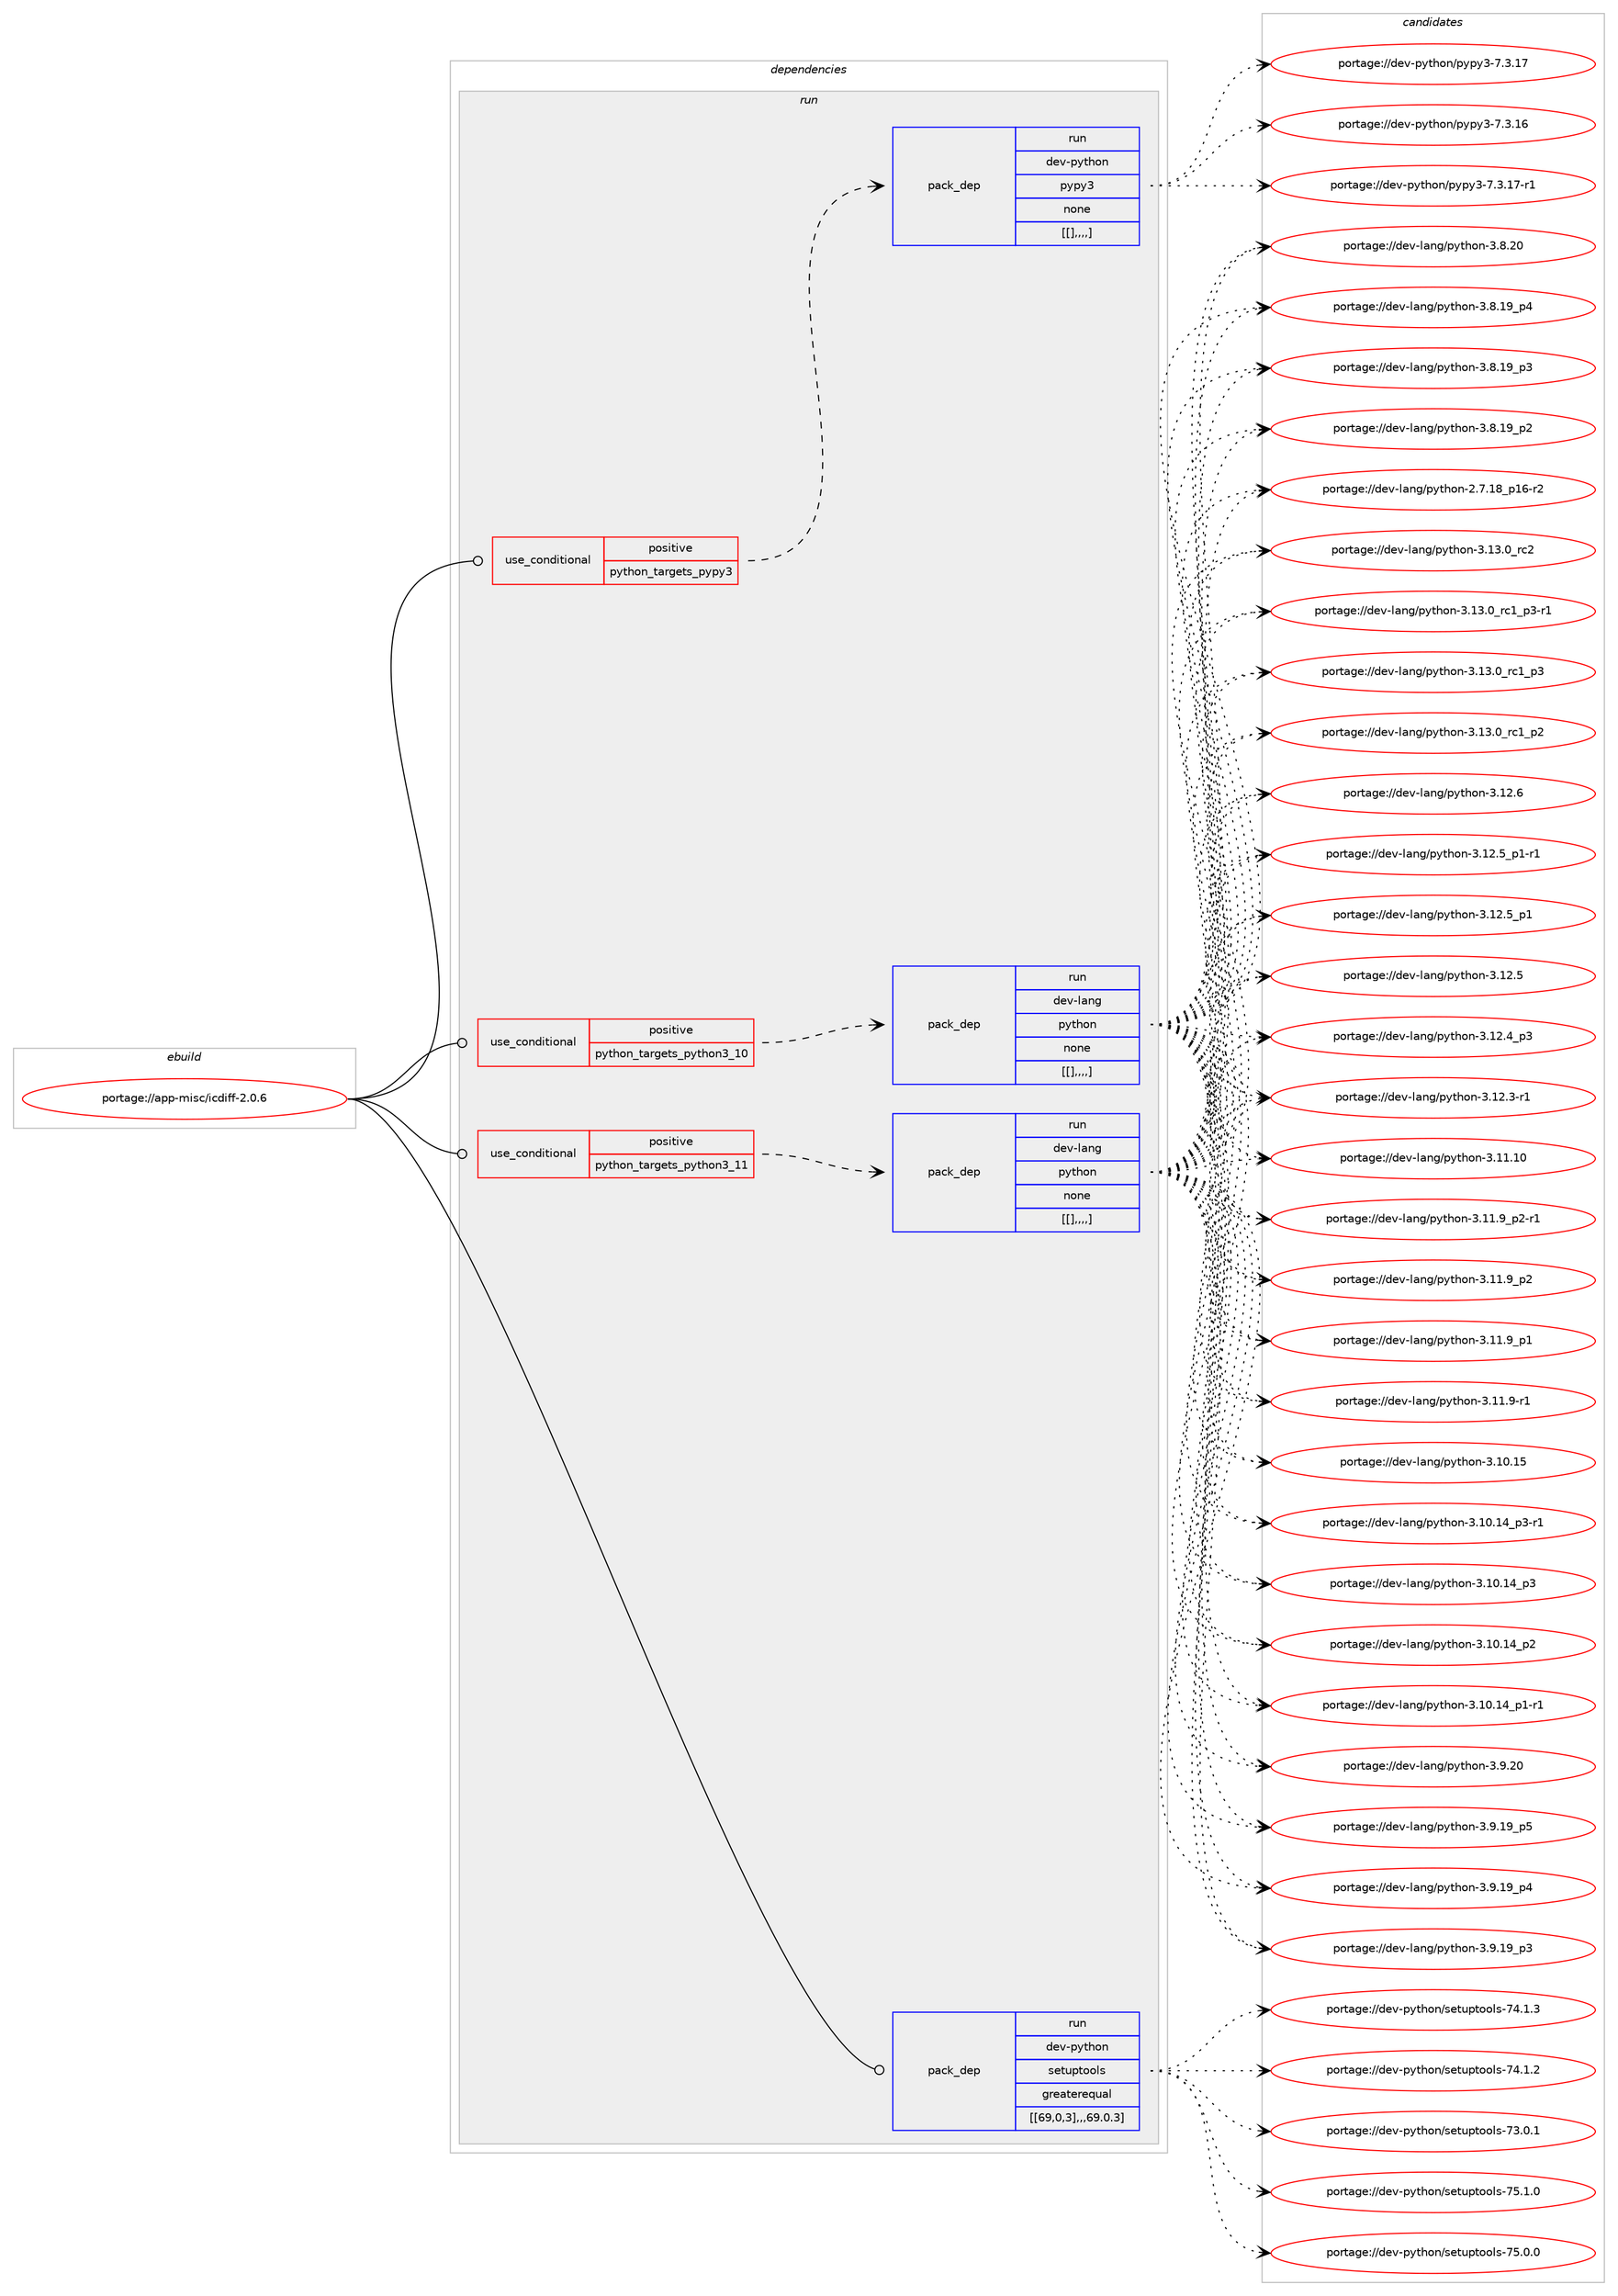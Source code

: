 digraph prolog {

# *************
# Graph options
# *************

newrank=true;
concentrate=true;
compound=true;
graph [rankdir=LR,fontname=Helvetica,fontsize=10,ranksep=1.5];#, ranksep=2.5, nodesep=0.2];
edge  [arrowhead=vee];
node  [fontname=Helvetica,fontsize=10];

# **********
# The ebuild
# **********

subgraph cluster_leftcol {
color=gray;
label=<<i>ebuild</i>>;
id [label="portage://app-misc/icdiff-2.0.6", color=red, width=4, href="../app-misc/icdiff-2.0.6.svg"];
}

# ****************
# The dependencies
# ****************

subgraph cluster_midcol {
color=gray;
label=<<i>dependencies</i>>;
subgraph cluster_compile {
fillcolor="#eeeeee";
style=filled;
label=<<i>compile</i>>;
}
subgraph cluster_compileandrun {
fillcolor="#eeeeee";
style=filled;
label=<<i>compile and run</i>>;
}
subgraph cluster_run {
fillcolor="#eeeeee";
style=filled;
label=<<i>run</i>>;
subgraph cond12250 {
dependency42126 [label=<<TABLE BORDER="0" CELLBORDER="1" CELLSPACING="0" CELLPADDING="4"><TR><TD ROWSPAN="3" CELLPADDING="10">use_conditional</TD></TR><TR><TD>positive</TD></TR><TR><TD>python_targets_pypy3</TD></TR></TABLE>>, shape=none, color=red];
subgraph pack29483 {
dependency42127 [label=<<TABLE BORDER="0" CELLBORDER="1" CELLSPACING="0" CELLPADDING="4" WIDTH="220"><TR><TD ROWSPAN="6" CELLPADDING="30">pack_dep</TD></TR><TR><TD WIDTH="110">run</TD></TR><TR><TD>dev-python</TD></TR><TR><TD>pypy3</TD></TR><TR><TD>none</TD></TR><TR><TD>[[],,,,]</TD></TR></TABLE>>, shape=none, color=blue];
}
dependency42126:e -> dependency42127:w [weight=20,style="dashed",arrowhead="vee"];
}
id:e -> dependency42126:w [weight=20,style="solid",arrowhead="odot"];
subgraph cond12251 {
dependency42128 [label=<<TABLE BORDER="0" CELLBORDER="1" CELLSPACING="0" CELLPADDING="4"><TR><TD ROWSPAN="3" CELLPADDING="10">use_conditional</TD></TR><TR><TD>positive</TD></TR><TR><TD>python_targets_python3_10</TD></TR></TABLE>>, shape=none, color=red];
subgraph pack29484 {
dependency42129 [label=<<TABLE BORDER="0" CELLBORDER="1" CELLSPACING="0" CELLPADDING="4" WIDTH="220"><TR><TD ROWSPAN="6" CELLPADDING="30">pack_dep</TD></TR><TR><TD WIDTH="110">run</TD></TR><TR><TD>dev-lang</TD></TR><TR><TD>python</TD></TR><TR><TD>none</TD></TR><TR><TD>[[],,,,]</TD></TR></TABLE>>, shape=none, color=blue];
}
dependency42128:e -> dependency42129:w [weight=20,style="dashed",arrowhead="vee"];
}
id:e -> dependency42128:w [weight=20,style="solid",arrowhead="odot"];
subgraph cond12252 {
dependency42130 [label=<<TABLE BORDER="0" CELLBORDER="1" CELLSPACING="0" CELLPADDING="4"><TR><TD ROWSPAN="3" CELLPADDING="10">use_conditional</TD></TR><TR><TD>positive</TD></TR><TR><TD>python_targets_python3_11</TD></TR></TABLE>>, shape=none, color=red];
subgraph pack29485 {
dependency42131 [label=<<TABLE BORDER="0" CELLBORDER="1" CELLSPACING="0" CELLPADDING="4" WIDTH="220"><TR><TD ROWSPAN="6" CELLPADDING="30">pack_dep</TD></TR><TR><TD WIDTH="110">run</TD></TR><TR><TD>dev-lang</TD></TR><TR><TD>python</TD></TR><TR><TD>none</TD></TR><TR><TD>[[],,,,]</TD></TR></TABLE>>, shape=none, color=blue];
}
dependency42130:e -> dependency42131:w [weight=20,style="dashed",arrowhead="vee"];
}
id:e -> dependency42130:w [weight=20,style="solid",arrowhead="odot"];
subgraph pack29486 {
dependency42132 [label=<<TABLE BORDER="0" CELLBORDER="1" CELLSPACING="0" CELLPADDING="4" WIDTH="220"><TR><TD ROWSPAN="6" CELLPADDING="30">pack_dep</TD></TR><TR><TD WIDTH="110">run</TD></TR><TR><TD>dev-python</TD></TR><TR><TD>setuptools</TD></TR><TR><TD>greaterequal</TD></TR><TR><TD>[[69,0,3],,,69.0.3]</TD></TR></TABLE>>, shape=none, color=blue];
}
id:e -> dependency42132:w [weight=20,style="solid",arrowhead="odot"];
}
}

# **************
# The candidates
# **************

subgraph cluster_choices {
rank=same;
color=gray;
label=<<i>candidates</i>>;

subgraph choice29483 {
color=black;
nodesep=1;
choice100101118451121211161041111104711212111212151455546514649554511449 [label="portage://dev-python/pypy3-7.3.17-r1", color=red, width=4,href="../dev-python/pypy3-7.3.17-r1.svg"];
choice10010111845112121116104111110471121211121215145554651464955 [label="portage://dev-python/pypy3-7.3.17", color=red, width=4,href="../dev-python/pypy3-7.3.17.svg"];
choice10010111845112121116104111110471121211121215145554651464954 [label="portage://dev-python/pypy3-7.3.16", color=red, width=4,href="../dev-python/pypy3-7.3.16.svg"];
dependency42127:e -> choice100101118451121211161041111104711212111212151455546514649554511449:w [style=dotted,weight="100"];
dependency42127:e -> choice10010111845112121116104111110471121211121215145554651464955:w [style=dotted,weight="100"];
dependency42127:e -> choice10010111845112121116104111110471121211121215145554651464954:w [style=dotted,weight="100"];
}
subgraph choice29484 {
color=black;
nodesep=1;
choice10010111845108971101034711212111610411111045514649514648951149950 [label="portage://dev-lang/python-3.13.0_rc2", color=red, width=4,href="../dev-lang/python-3.13.0_rc2.svg"];
choice1001011184510897110103471121211161041111104551464951464895114994995112514511449 [label="portage://dev-lang/python-3.13.0_rc1_p3-r1", color=red, width=4,href="../dev-lang/python-3.13.0_rc1_p3-r1.svg"];
choice100101118451089711010347112121116104111110455146495146489511499499511251 [label="portage://dev-lang/python-3.13.0_rc1_p3", color=red, width=4,href="../dev-lang/python-3.13.0_rc1_p3.svg"];
choice100101118451089711010347112121116104111110455146495146489511499499511250 [label="portage://dev-lang/python-3.13.0_rc1_p2", color=red, width=4,href="../dev-lang/python-3.13.0_rc1_p2.svg"];
choice10010111845108971101034711212111610411111045514649504654 [label="portage://dev-lang/python-3.12.6", color=red, width=4,href="../dev-lang/python-3.12.6.svg"];
choice1001011184510897110103471121211161041111104551464950465395112494511449 [label="portage://dev-lang/python-3.12.5_p1-r1", color=red, width=4,href="../dev-lang/python-3.12.5_p1-r1.svg"];
choice100101118451089711010347112121116104111110455146495046539511249 [label="portage://dev-lang/python-3.12.5_p1", color=red, width=4,href="../dev-lang/python-3.12.5_p1.svg"];
choice10010111845108971101034711212111610411111045514649504653 [label="portage://dev-lang/python-3.12.5", color=red, width=4,href="../dev-lang/python-3.12.5.svg"];
choice100101118451089711010347112121116104111110455146495046529511251 [label="portage://dev-lang/python-3.12.4_p3", color=red, width=4,href="../dev-lang/python-3.12.4_p3.svg"];
choice100101118451089711010347112121116104111110455146495046514511449 [label="portage://dev-lang/python-3.12.3-r1", color=red, width=4,href="../dev-lang/python-3.12.3-r1.svg"];
choice1001011184510897110103471121211161041111104551464949464948 [label="portage://dev-lang/python-3.11.10", color=red, width=4,href="../dev-lang/python-3.11.10.svg"];
choice1001011184510897110103471121211161041111104551464949465795112504511449 [label="portage://dev-lang/python-3.11.9_p2-r1", color=red, width=4,href="../dev-lang/python-3.11.9_p2-r1.svg"];
choice100101118451089711010347112121116104111110455146494946579511250 [label="portage://dev-lang/python-3.11.9_p2", color=red, width=4,href="../dev-lang/python-3.11.9_p2.svg"];
choice100101118451089711010347112121116104111110455146494946579511249 [label="portage://dev-lang/python-3.11.9_p1", color=red, width=4,href="../dev-lang/python-3.11.9_p1.svg"];
choice100101118451089711010347112121116104111110455146494946574511449 [label="portage://dev-lang/python-3.11.9-r1", color=red, width=4,href="../dev-lang/python-3.11.9-r1.svg"];
choice1001011184510897110103471121211161041111104551464948464953 [label="portage://dev-lang/python-3.10.15", color=red, width=4,href="../dev-lang/python-3.10.15.svg"];
choice100101118451089711010347112121116104111110455146494846495295112514511449 [label="portage://dev-lang/python-3.10.14_p3-r1", color=red, width=4,href="../dev-lang/python-3.10.14_p3-r1.svg"];
choice10010111845108971101034711212111610411111045514649484649529511251 [label="portage://dev-lang/python-3.10.14_p3", color=red, width=4,href="../dev-lang/python-3.10.14_p3.svg"];
choice10010111845108971101034711212111610411111045514649484649529511250 [label="portage://dev-lang/python-3.10.14_p2", color=red, width=4,href="../dev-lang/python-3.10.14_p2.svg"];
choice100101118451089711010347112121116104111110455146494846495295112494511449 [label="portage://dev-lang/python-3.10.14_p1-r1", color=red, width=4,href="../dev-lang/python-3.10.14_p1-r1.svg"];
choice10010111845108971101034711212111610411111045514657465048 [label="portage://dev-lang/python-3.9.20", color=red, width=4,href="../dev-lang/python-3.9.20.svg"];
choice100101118451089711010347112121116104111110455146574649579511253 [label="portage://dev-lang/python-3.9.19_p5", color=red, width=4,href="../dev-lang/python-3.9.19_p5.svg"];
choice100101118451089711010347112121116104111110455146574649579511252 [label="portage://dev-lang/python-3.9.19_p4", color=red, width=4,href="../dev-lang/python-3.9.19_p4.svg"];
choice100101118451089711010347112121116104111110455146574649579511251 [label="portage://dev-lang/python-3.9.19_p3", color=red, width=4,href="../dev-lang/python-3.9.19_p3.svg"];
choice10010111845108971101034711212111610411111045514656465048 [label="portage://dev-lang/python-3.8.20", color=red, width=4,href="../dev-lang/python-3.8.20.svg"];
choice100101118451089711010347112121116104111110455146564649579511252 [label="portage://dev-lang/python-3.8.19_p4", color=red, width=4,href="../dev-lang/python-3.8.19_p4.svg"];
choice100101118451089711010347112121116104111110455146564649579511251 [label="portage://dev-lang/python-3.8.19_p3", color=red, width=4,href="../dev-lang/python-3.8.19_p3.svg"];
choice100101118451089711010347112121116104111110455146564649579511250 [label="portage://dev-lang/python-3.8.19_p2", color=red, width=4,href="../dev-lang/python-3.8.19_p2.svg"];
choice100101118451089711010347112121116104111110455046554649569511249544511450 [label="portage://dev-lang/python-2.7.18_p16-r2", color=red, width=4,href="../dev-lang/python-2.7.18_p16-r2.svg"];
dependency42129:e -> choice10010111845108971101034711212111610411111045514649514648951149950:w [style=dotted,weight="100"];
dependency42129:e -> choice1001011184510897110103471121211161041111104551464951464895114994995112514511449:w [style=dotted,weight="100"];
dependency42129:e -> choice100101118451089711010347112121116104111110455146495146489511499499511251:w [style=dotted,weight="100"];
dependency42129:e -> choice100101118451089711010347112121116104111110455146495146489511499499511250:w [style=dotted,weight="100"];
dependency42129:e -> choice10010111845108971101034711212111610411111045514649504654:w [style=dotted,weight="100"];
dependency42129:e -> choice1001011184510897110103471121211161041111104551464950465395112494511449:w [style=dotted,weight="100"];
dependency42129:e -> choice100101118451089711010347112121116104111110455146495046539511249:w [style=dotted,weight="100"];
dependency42129:e -> choice10010111845108971101034711212111610411111045514649504653:w [style=dotted,weight="100"];
dependency42129:e -> choice100101118451089711010347112121116104111110455146495046529511251:w [style=dotted,weight="100"];
dependency42129:e -> choice100101118451089711010347112121116104111110455146495046514511449:w [style=dotted,weight="100"];
dependency42129:e -> choice1001011184510897110103471121211161041111104551464949464948:w [style=dotted,weight="100"];
dependency42129:e -> choice1001011184510897110103471121211161041111104551464949465795112504511449:w [style=dotted,weight="100"];
dependency42129:e -> choice100101118451089711010347112121116104111110455146494946579511250:w [style=dotted,weight="100"];
dependency42129:e -> choice100101118451089711010347112121116104111110455146494946579511249:w [style=dotted,weight="100"];
dependency42129:e -> choice100101118451089711010347112121116104111110455146494946574511449:w [style=dotted,weight="100"];
dependency42129:e -> choice1001011184510897110103471121211161041111104551464948464953:w [style=dotted,weight="100"];
dependency42129:e -> choice100101118451089711010347112121116104111110455146494846495295112514511449:w [style=dotted,weight="100"];
dependency42129:e -> choice10010111845108971101034711212111610411111045514649484649529511251:w [style=dotted,weight="100"];
dependency42129:e -> choice10010111845108971101034711212111610411111045514649484649529511250:w [style=dotted,weight="100"];
dependency42129:e -> choice100101118451089711010347112121116104111110455146494846495295112494511449:w [style=dotted,weight="100"];
dependency42129:e -> choice10010111845108971101034711212111610411111045514657465048:w [style=dotted,weight="100"];
dependency42129:e -> choice100101118451089711010347112121116104111110455146574649579511253:w [style=dotted,weight="100"];
dependency42129:e -> choice100101118451089711010347112121116104111110455146574649579511252:w [style=dotted,weight="100"];
dependency42129:e -> choice100101118451089711010347112121116104111110455146574649579511251:w [style=dotted,weight="100"];
dependency42129:e -> choice10010111845108971101034711212111610411111045514656465048:w [style=dotted,weight="100"];
dependency42129:e -> choice100101118451089711010347112121116104111110455146564649579511252:w [style=dotted,weight="100"];
dependency42129:e -> choice100101118451089711010347112121116104111110455146564649579511251:w [style=dotted,weight="100"];
dependency42129:e -> choice100101118451089711010347112121116104111110455146564649579511250:w [style=dotted,weight="100"];
dependency42129:e -> choice100101118451089711010347112121116104111110455046554649569511249544511450:w [style=dotted,weight="100"];
}
subgraph choice29485 {
color=black;
nodesep=1;
choice10010111845108971101034711212111610411111045514649514648951149950 [label="portage://dev-lang/python-3.13.0_rc2", color=red, width=4,href="../dev-lang/python-3.13.0_rc2.svg"];
choice1001011184510897110103471121211161041111104551464951464895114994995112514511449 [label="portage://dev-lang/python-3.13.0_rc1_p3-r1", color=red, width=4,href="../dev-lang/python-3.13.0_rc1_p3-r1.svg"];
choice100101118451089711010347112121116104111110455146495146489511499499511251 [label="portage://dev-lang/python-3.13.0_rc1_p3", color=red, width=4,href="../dev-lang/python-3.13.0_rc1_p3.svg"];
choice100101118451089711010347112121116104111110455146495146489511499499511250 [label="portage://dev-lang/python-3.13.0_rc1_p2", color=red, width=4,href="../dev-lang/python-3.13.0_rc1_p2.svg"];
choice10010111845108971101034711212111610411111045514649504654 [label="portage://dev-lang/python-3.12.6", color=red, width=4,href="../dev-lang/python-3.12.6.svg"];
choice1001011184510897110103471121211161041111104551464950465395112494511449 [label="portage://dev-lang/python-3.12.5_p1-r1", color=red, width=4,href="../dev-lang/python-3.12.5_p1-r1.svg"];
choice100101118451089711010347112121116104111110455146495046539511249 [label="portage://dev-lang/python-3.12.5_p1", color=red, width=4,href="../dev-lang/python-3.12.5_p1.svg"];
choice10010111845108971101034711212111610411111045514649504653 [label="portage://dev-lang/python-3.12.5", color=red, width=4,href="../dev-lang/python-3.12.5.svg"];
choice100101118451089711010347112121116104111110455146495046529511251 [label="portage://dev-lang/python-3.12.4_p3", color=red, width=4,href="../dev-lang/python-3.12.4_p3.svg"];
choice100101118451089711010347112121116104111110455146495046514511449 [label="portage://dev-lang/python-3.12.3-r1", color=red, width=4,href="../dev-lang/python-3.12.3-r1.svg"];
choice1001011184510897110103471121211161041111104551464949464948 [label="portage://dev-lang/python-3.11.10", color=red, width=4,href="../dev-lang/python-3.11.10.svg"];
choice1001011184510897110103471121211161041111104551464949465795112504511449 [label="portage://dev-lang/python-3.11.9_p2-r1", color=red, width=4,href="../dev-lang/python-3.11.9_p2-r1.svg"];
choice100101118451089711010347112121116104111110455146494946579511250 [label="portage://dev-lang/python-3.11.9_p2", color=red, width=4,href="../dev-lang/python-3.11.9_p2.svg"];
choice100101118451089711010347112121116104111110455146494946579511249 [label="portage://dev-lang/python-3.11.9_p1", color=red, width=4,href="../dev-lang/python-3.11.9_p1.svg"];
choice100101118451089711010347112121116104111110455146494946574511449 [label="portage://dev-lang/python-3.11.9-r1", color=red, width=4,href="../dev-lang/python-3.11.9-r1.svg"];
choice1001011184510897110103471121211161041111104551464948464953 [label="portage://dev-lang/python-3.10.15", color=red, width=4,href="../dev-lang/python-3.10.15.svg"];
choice100101118451089711010347112121116104111110455146494846495295112514511449 [label="portage://dev-lang/python-3.10.14_p3-r1", color=red, width=4,href="../dev-lang/python-3.10.14_p3-r1.svg"];
choice10010111845108971101034711212111610411111045514649484649529511251 [label="portage://dev-lang/python-3.10.14_p3", color=red, width=4,href="../dev-lang/python-3.10.14_p3.svg"];
choice10010111845108971101034711212111610411111045514649484649529511250 [label="portage://dev-lang/python-3.10.14_p2", color=red, width=4,href="../dev-lang/python-3.10.14_p2.svg"];
choice100101118451089711010347112121116104111110455146494846495295112494511449 [label="portage://dev-lang/python-3.10.14_p1-r1", color=red, width=4,href="../dev-lang/python-3.10.14_p1-r1.svg"];
choice10010111845108971101034711212111610411111045514657465048 [label="portage://dev-lang/python-3.9.20", color=red, width=4,href="../dev-lang/python-3.9.20.svg"];
choice100101118451089711010347112121116104111110455146574649579511253 [label="portage://dev-lang/python-3.9.19_p5", color=red, width=4,href="../dev-lang/python-3.9.19_p5.svg"];
choice100101118451089711010347112121116104111110455146574649579511252 [label="portage://dev-lang/python-3.9.19_p4", color=red, width=4,href="../dev-lang/python-3.9.19_p4.svg"];
choice100101118451089711010347112121116104111110455146574649579511251 [label="portage://dev-lang/python-3.9.19_p3", color=red, width=4,href="../dev-lang/python-3.9.19_p3.svg"];
choice10010111845108971101034711212111610411111045514656465048 [label="portage://dev-lang/python-3.8.20", color=red, width=4,href="../dev-lang/python-3.8.20.svg"];
choice100101118451089711010347112121116104111110455146564649579511252 [label="portage://dev-lang/python-3.8.19_p4", color=red, width=4,href="../dev-lang/python-3.8.19_p4.svg"];
choice100101118451089711010347112121116104111110455146564649579511251 [label="portage://dev-lang/python-3.8.19_p3", color=red, width=4,href="../dev-lang/python-3.8.19_p3.svg"];
choice100101118451089711010347112121116104111110455146564649579511250 [label="portage://dev-lang/python-3.8.19_p2", color=red, width=4,href="../dev-lang/python-3.8.19_p2.svg"];
choice100101118451089711010347112121116104111110455046554649569511249544511450 [label="portage://dev-lang/python-2.7.18_p16-r2", color=red, width=4,href="../dev-lang/python-2.7.18_p16-r2.svg"];
dependency42131:e -> choice10010111845108971101034711212111610411111045514649514648951149950:w [style=dotted,weight="100"];
dependency42131:e -> choice1001011184510897110103471121211161041111104551464951464895114994995112514511449:w [style=dotted,weight="100"];
dependency42131:e -> choice100101118451089711010347112121116104111110455146495146489511499499511251:w [style=dotted,weight="100"];
dependency42131:e -> choice100101118451089711010347112121116104111110455146495146489511499499511250:w [style=dotted,weight="100"];
dependency42131:e -> choice10010111845108971101034711212111610411111045514649504654:w [style=dotted,weight="100"];
dependency42131:e -> choice1001011184510897110103471121211161041111104551464950465395112494511449:w [style=dotted,weight="100"];
dependency42131:e -> choice100101118451089711010347112121116104111110455146495046539511249:w [style=dotted,weight="100"];
dependency42131:e -> choice10010111845108971101034711212111610411111045514649504653:w [style=dotted,weight="100"];
dependency42131:e -> choice100101118451089711010347112121116104111110455146495046529511251:w [style=dotted,weight="100"];
dependency42131:e -> choice100101118451089711010347112121116104111110455146495046514511449:w [style=dotted,weight="100"];
dependency42131:e -> choice1001011184510897110103471121211161041111104551464949464948:w [style=dotted,weight="100"];
dependency42131:e -> choice1001011184510897110103471121211161041111104551464949465795112504511449:w [style=dotted,weight="100"];
dependency42131:e -> choice100101118451089711010347112121116104111110455146494946579511250:w [style=dotted,weight="100"];
dependency42131:e -> choice100101118451089711010347112121116104111110455146494946579511249:w [style=dotted,weight="100"];
dependency42131:e -> choice100101118451089711010347112121116104111110455146494946574511449:w [style=dotted,weight="100"];
dependency42131:e -> choice1001011184510897110103471121211161041111104551464948464953:w [style=dotted,weight="100"];
dependency42131:e -> choice100101118451089711010347112121116104111110455146494846495295112514511449:w [style=dotted,weight="100"];
dependency42131:e -> choice10010111845108971101034711212111610411111045514649484649529511251:w [style=dotted,weight="100"];
dependency42131:e -> choice10010111845108971101034711212111610411111045514649484649529511250:w [style=dotted,weight="100"];
dependency42131:e -> choice100101118451089711010347112121116104111110455146494846495295112494511449:w [style=dotted,weight="100"];
dependency42131:e -> choice10010111845108971101034711212111610411111045514657465048:w [style=dotted,weight="100"];
dependency42131:e -> choice100101118451089711010347112121116104111110455146574649579511253:w [style=dotted,weight="100"];
dependency42131:e -> choice100101118451089711010347112121116104111110455146574649579511252:w [style=dotted,weight="100"];
dependency42131:e -> choice100101118451089711010347112121116104111110455146574649579511251:w [style=dotted,weight="100"];
dependency42131:e -> choice10010111845108971101034711212111610411111045514656465048:w [style=dotted,weight="100"];
dependency42131:e -> choice100101118451089711010347112121116104111110455146564649579511252:w [style=dotted,weight="100"];
dependency42131:e -> choice100101118451089711010347112121116104111110455146564649579511251:w [style=dotted,weight="100"];
dependency42131:e -> choice100101118451089711010347112121116104111110455146564649579511250:w [style=dotted,weight="100"];
dependency42131:e -> choice100101118451089711010347112121116104111110455046554649569511249544511450:w [style=dotted,weight="100"];
}
subgraph choice29486 {
color=black;
nodesep=1;
choice100101118451121211161041111104711510111611711211611111110811545555346494648 [label="portage://dev-python/setuptools-75.1.0", color=red, width=4,href="../dev-python/setuptools-75.1.0.svg"];
choice100101118451121211161041111104711510111611711211611111110811545555346484648 [label="portage://dev-python/setuptools-75.0.0", color=red, width=4,href="../dev-python/setuptools-75.0.0.svg"];
choice100101118451121211161041111104711510111611711211611111110811545555246494651 [label="portage://dev-python/setuptools-74.1.3", color=red, width=4,href="../dev-python/setuptools-74.1.3.svg"];
choice100101118451121211161041111104711510111611711211611111110811545555246494650 [label="portage://dev-python/setuptools-74.1.2", color=red, width=4,href="../dev-python/setuptools-74.1.2.svg"];
choice100101118451121211161041111104711510111611711211611111110811545555146484649 [label="portage://dev-python/setuptools-73.0.1", color=red, width=4,href="../dev-python/setuptools-73.0.1.svg"];
dependency42132:e -> choice100101118451121211161041111104711510111611711211611111110811545555346494648:w [style=dotted,weight="100"];
dependency42132:e -> choice100101118451121211161041111104711510111611711211611111110811545555346484648:w [style=dotted,weight="100"];
dependency42132:e -> choice100101118451121211161041111104711510111611711211611111110811545555246494651:w [style=dotted,weight="100"];
dependency42132:e -> choice100101118451121211161041111104711510111611711211611111110811545555246494650:w [style=dotted,weight="100"];
dependency42132:e -> choice100101118451121211161041111104711510111611711211611111110811545555146484649:w [style=dotted,weight="100"];
}
}

}

